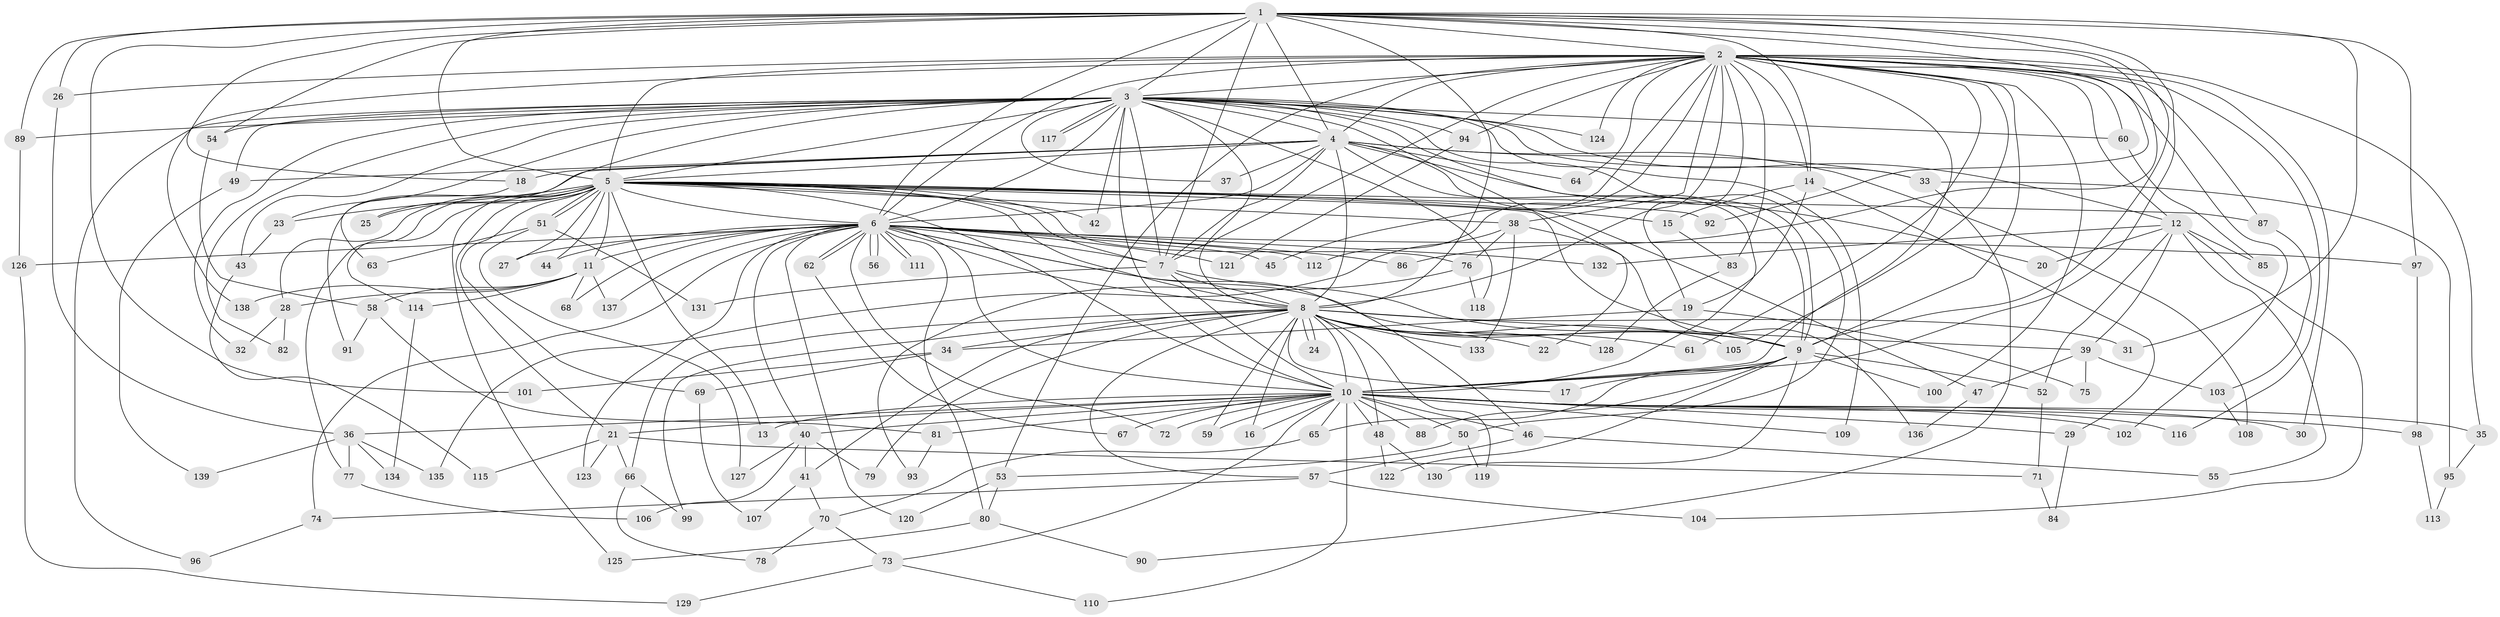 // Generated by graph-tools (version 1.1) at 2025/14/03/09/25 04:14:16]
// undirected, 139 vertices, 303 edges
graph export_dot {
graph [start="1"]
  node [color=gray90,style=filled];
  1;
  2;
  3;
  4;
  5;
  6;
  7;
  8;
  9;
  10;
  11;
  12;
  13;
  14;
  15;
  16;
  17;
  18;
  19;
  20;
  21;
  22;
  23;
  24;
  25;
  26;
  27;
  28;
  29;
  30;
  31;
  32;
  33;
  34;
  35;
  36;
  37;
  38;
  39;
  40;
  41;
  42;
  43;
  44;
  45;
  46;
  47;
  48;
  49;
  50;
  51;
  52;
  53;
  54;
  55;
  56;
  57;
  58;
  59;
  60;
  61;
  62;
  63;
  64;
  65;
  66;
  67;
  68;
  69;
  70;
  71;
  72;
  73;
  74;
  75;
  76;
  77;
  78;
  79;
  80;
  81;
  82;
  83;
  84;
  85;
  86;
  87;
  88;
  89;
  90;
  91;
  92;
  93;
  94;
  95;
  96;
  97;
  98;
  99;
  100;
  101;
  102;
  103;
  104;
  105;
  106;
  107;
  108;
  109;
  110;
  111;
  112;
  113;
  114;
  115;
  116;
  117;
  118;
  119;
  120;
  121;
  122;
  123;
  124;
  125;
  126;
  127;
  128;
  129;
  130;
  131;
  132;
  133;
  134;
  135;
  136;
  137;
  138;
  139;
  1 -- 2;
  1 -- 3;
  1 -- 4;
  1 -- 5;
  1 -- 6;
  1 -- 7;
  1 -- 8;
  1 -- 9;
  1 -- 10;
  1 -- 14;
  1 -- 18;
  1 -- 26;
  1 -- 31;
  1 -- 54;
  1 -- 86;
  1 -- 89;
  1 -- 92;
  1 -- 97;
  1 -- 101;
  2 -- 3;
  2 -- 4;
  2 -- 5;
  2 -- 6;
  2 -- 7;
  2 -- 8;
  2 -- 9;
  2 -- 10;
  2 -- 12;
  2 -- 14;
  2 -- 19;
  2 -- 26;
  2 -- 30;
  2 -- 35;
  2 -- 38;
  2 -- 45;
  2 -- 53;
  2 -- 60;
  2 -- 61;
  2 -- 64;
  2 -- 83;
  2 -- 87;
  2 -- 94;
  2 -- 100;
  2 -- 102;
  2 -- 105;
  2 -- 112;
  2 -- 116;
  2 -- 124;
  2 -- 138;
  3 -- 4;
  3 -- 5;
  3 -- 6;
  3 -- 7;
  3 -- 8;
  3 -- 9;
  3 -- 10;
  3 -- 12;
  3 -- 22;
  3 -- 23;
  3 -- 25;
  3 -- 32;
  3 -- 33;
  3 -- 37;
  3 -- 42;
  3 -- 43;
  3 -- 49;
  3 -- 50;
  3 -- 54;
  3 -- 60;
  3 -- 82;
  3 -- 89;
  3 -- 94;
  3 -- 96;
  3 -- 109;
  3 -- 117;
  3 -- 117;
  3 -- 118;
  3 -- 124;
  4 -- 5;
  4 -- 6;
  4 -- 7;
  4 -- 8;
  4 -- 9;
  4 -- 10;
  4 -- 18;
  4 -- 20;
  4 -- 33;
  4 -- 37;
  4 -- 49;
  4 -- 64;
  4 -- 91;
  4 -- 108;
  5 -- 6;
  5 -- 7;
  5 -- 8;
  5 -- 9;
  5 -- 10;
  5 -- 11;
  5 -- 13;
  5 -- 15;
  5 -- 21;
  5 -- 23;
  5 -- 25;
  5 -- 27;
  5 -- 28;
  5 -- 38;
  5 -- 42;
  5 -- 44;
  5 -- 47;
  5 -- 51;
  5 -- 51;
  5 -- 69;
  5 -- 76;
  5 -- 77;
  5 -- 87;
  5 -- 92;
  5 -- 114;
  5 -- 125;
  6 -- 7;
  6 -- 8;
  6 -- 9;
  6 -- 10;
  6 -- 11;
  6 -- 27;
  6 -- 40;
  6 -- 44;
  6 -- 45;
  6 -- 46;
  6 -- 56;
  6 -- 56;
  6 -- 62;
  6 -- 62;
  6 -- 68;
  6 -- 72;
  6 -- 74;
  6 -- 80;
  6 -- 86;
  6 -- 97;
  6 -- 111;
  6 -- 111;
  6 -- 112;
  6 -- 120;
  6 -- 121;
  6 -- 123;
  6 -- 126;
  6 -- 132;
  6 -- 137;
  7 -- 8;
  7 -- 9;
  7 -- 10;
  7 -- 131;
  8 -- 9;
  8 -- 10;
  8 -- 16;
  8 -- 17;
  8 -- 22;
  8 -- 24;
  8 -- 24;
  8 -- 31;
  8 -- 34;
  8 -- 39;
  8 -- 41;
  8 -- 48;
  8 -- 57;
  8 -- 59;
  8 -- 61;
  8 -- 66;
  8 -- 79;
  8 -- 99;
  8 -- 105;
  8 -- 119;
  8 -- 128;
  8 -- 133;
  9 -- 10;
  9 -- 17;
  9 -- 52;
  9 -- 65;
  9 -- 88;
  9 -- 100;
  9 -- 122;
  9 -- 130;
  10 -- 13;
  10 -- 16;
  10 -- 21;
  10 -- 29;
  10 -- 30;
  10 -- 35;
  10 -- 36;
  10 -- 40;
  10 -- 46;
  10 -- 48;
  10 -- 50;
  10 -- 59;
  10 -- 65;
  10 -- 67;
  10 -- 72;
  10 -- 73;
  10 -- 81;
  10 -- 88;
  10 -- 98;
  10 -- 102;
  10 -- 109;
  10 -- 110;
  10 -- 116;
  11 -- 28;
  11 -- 58;
  11 -- 68;
  11 -- 114;
  11 -- 137;
  11 -- 138;
  12 -- 20;
  12 -- 39;
  12 -- 52;
  12 -- 55;
  12 -- 85;
  12 -- 104;
  12 -- 132;
  14 -- 15;
  14 -- 19;
  14 -- 29;
  15 -- 83;
  18 -- 63;
  19 -- 34;
  19 -- 75;
  21 -- 66;
  21 -- 71;
  21 -- 115;
  21 -- 123;
  23 -- 43;
  26 -- 36;
  28 -- 32;
  28 -- 82;
  29 -- 84;
  33 -- 90;
  33 -- 95;
  34 -- 69;
  34 -- 101;
  35 -- 95;
  36 -- 77;
  36 -- 134;
  36 -- 135;
  36 -- 139;
  38 -- 76;
  38 -- 133;
  38 -- 135;
  38 -- 136;
  39 -- 47;
  39 -- 75;
  39 -- 103;
  40 -- 41;
  40 -- 79;
  40 -- 106;
  40 -- 127;
  41 -- 70;
  41 -- 107;
  43 -- 115;
  46 -- 55;
  46 -- 57;
  47 -- 136;
  48 -- 122;
  48 -- 130;
  49 -- 139;
  50 -- 53;
  50 -- 119;
  51 -- 63;
  51 -- 127;
  51 -- 131;
  52 -- 71;
  53 -- 80;
  53 -- 120;
  54 -- 58;
  57 -- 74;
  57 -- 104;
  58 -- 81;
  58 -- 91;
  60 -- 85;
  62 -- 67;
  65 -- 70;
  66 -- 78;
  66 -- 99;
  69 -- 107;
  70 -- 73;
  70 -- 78;
  71 -- 84;
  73 -- 110;
  73 -- 129;
  74 -- 96;
  76 -- 93;
  76 -- 118;
  77 -- 106;
  80 -- 90;
  80 -- 125;
  81 -- 93;
  83 -- 128;
  87 -- 103;
  89 -- 126;
  94 -- 121;
  95 -- 113;
  97 -- 98;
  98 -- 113;
  103 -- 108;
  114 -- 134;
  126 -- 129;
}
